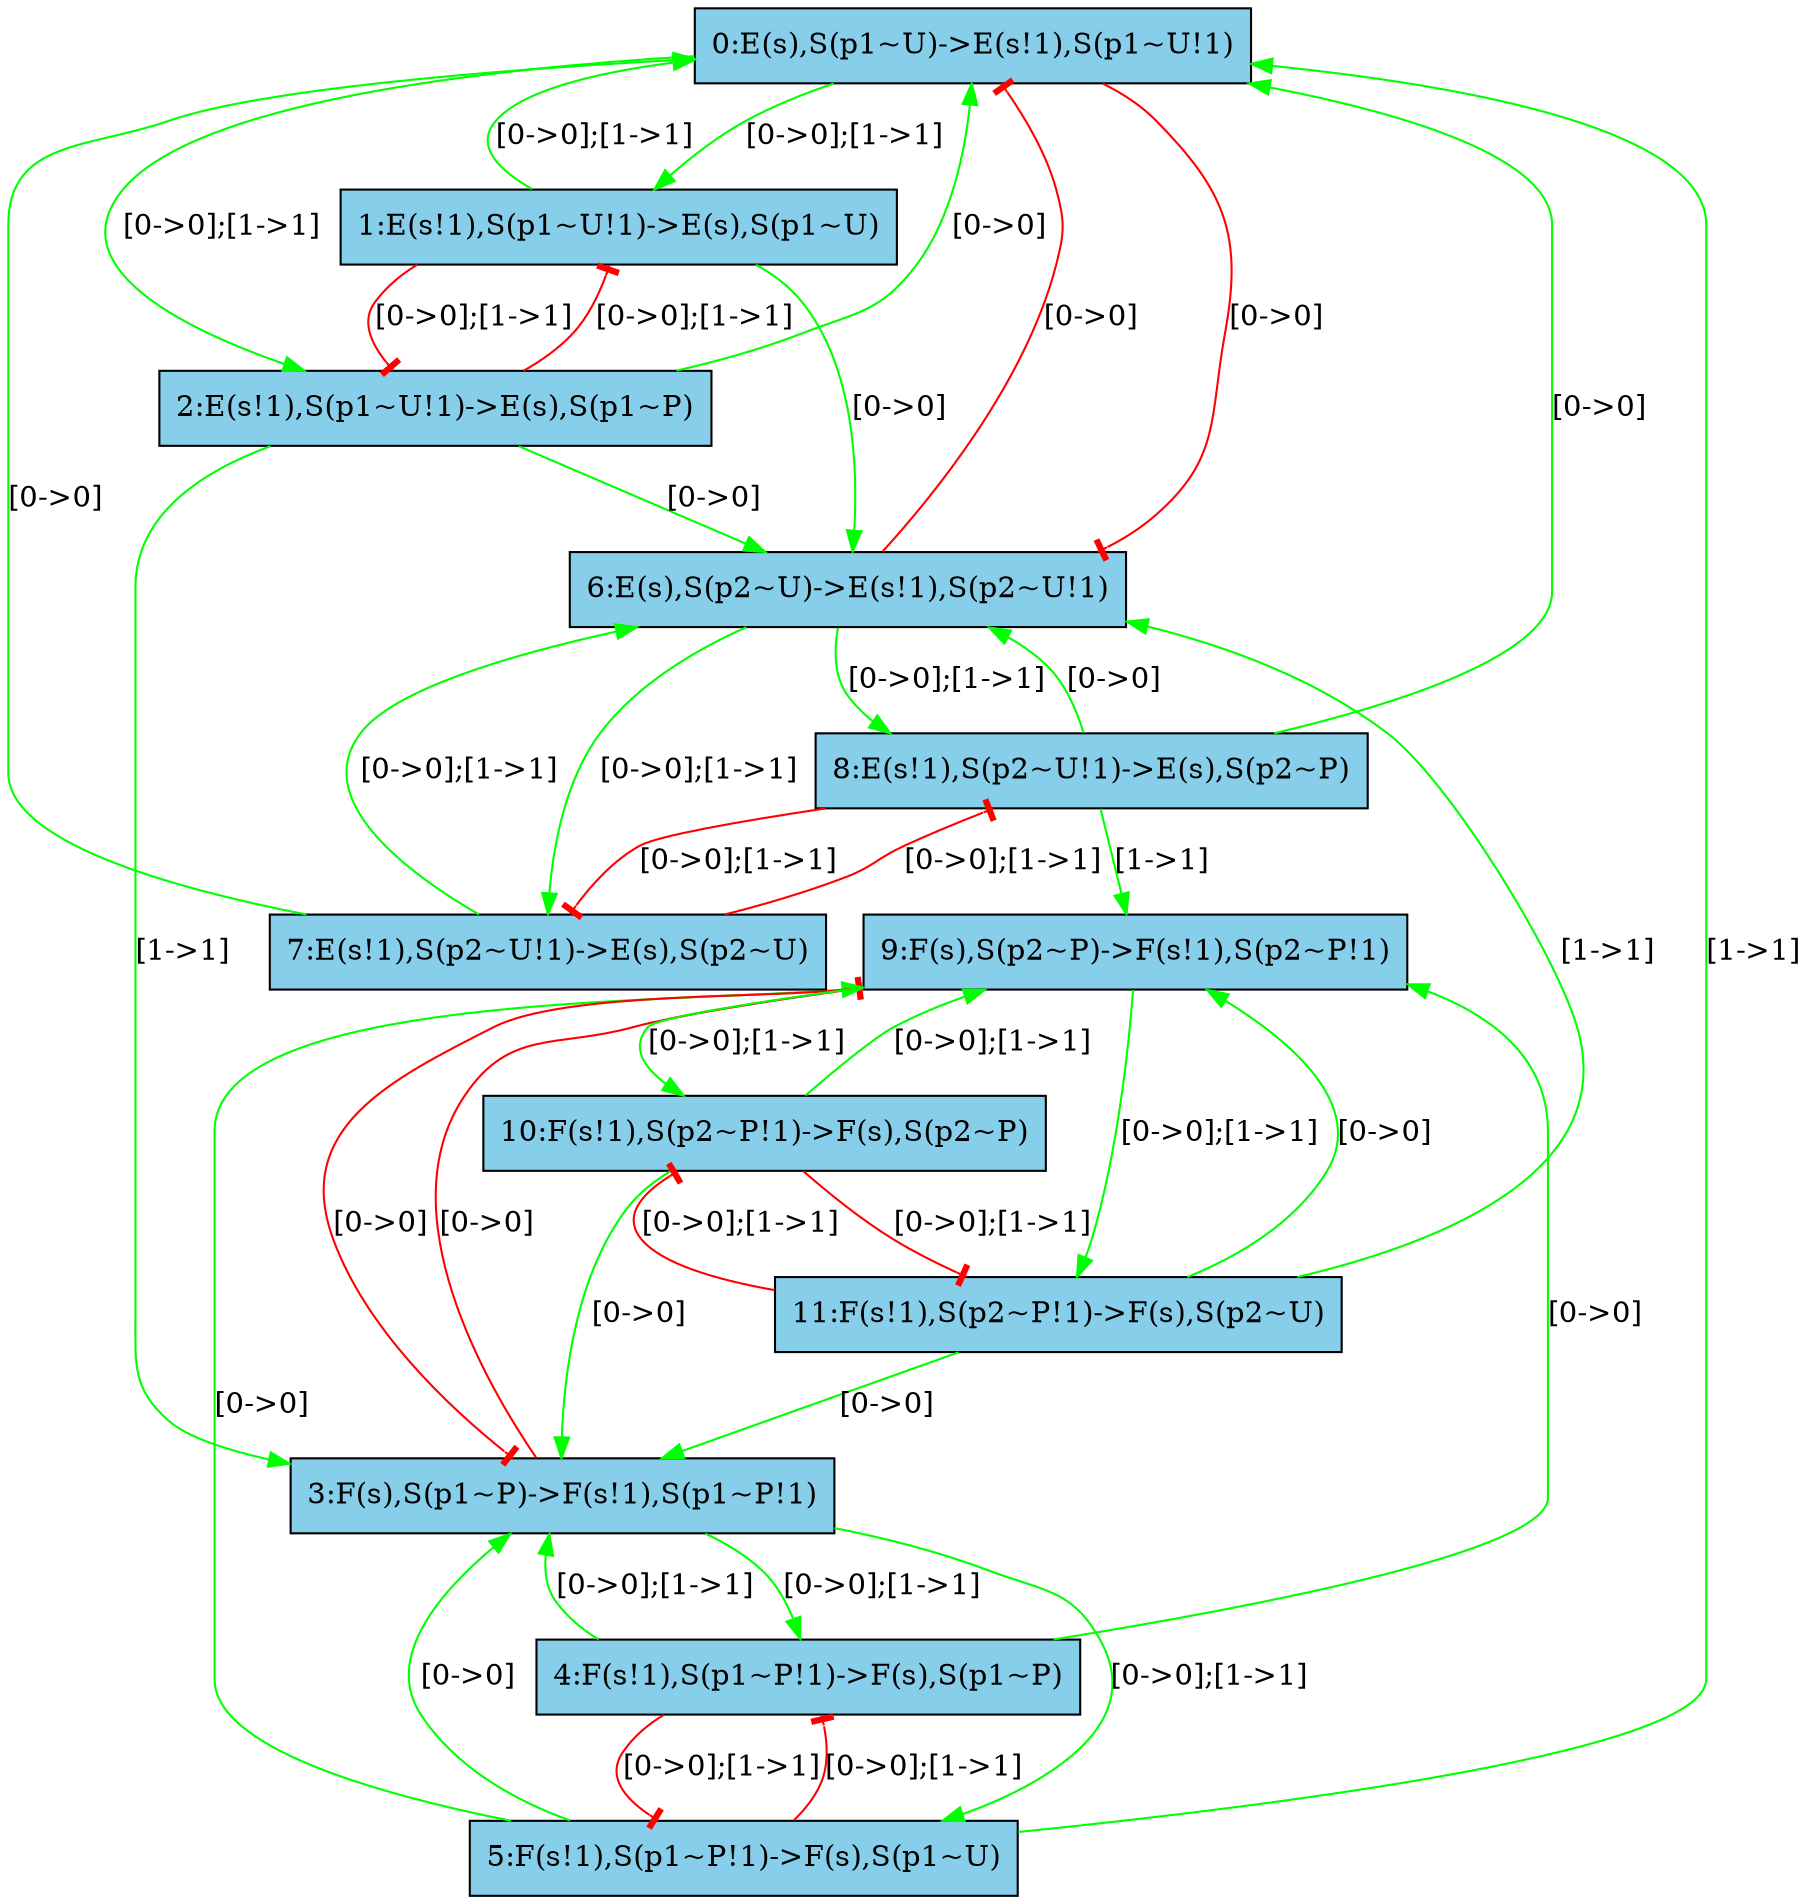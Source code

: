 #This file has been computed by KaSa: a Static Analyzer for Kappa (Kappa Static Analyzer (DomainBased-3009-gd10ca0e-dirty))
#Download sources/binaries at https://github.com/Kappa-Dev/KaSim
#
#Analysis launched at 2017/04/25 16:31:38 (GMT+2) on wf173.di.ens.fr
#Command line is: KaSa e2.ka --compute-symmetries
#
#This file contains the description of the influence map in dot.
#Please use graphviz (http://www.graphviz.org) or OmniGraffle to export it to a PDF
#
digraph G{
"0:E(s),S(p1~U)->E(s!1),S(p1~U!1)" [shape="box" fillcolor="#87ceeb" style=filled];
"1:E(s!1),S(p1~U!1)->E(s),S(p1~U)" [shape="box" fillcolor="#87ceeb" style=filled];
"2:E(s!1),S(p1~U!1)->E(s),S(p1~P)" [shape="box" fillcolor="#87ceeb" style=filled];
"3:F(s),S(p1~P)->F(s!1),S(p1~P!1)" [shape="box" fillcolor="#87ceeb" style=filled];
"4:F(s!1),S(p1~P!1)->F(s),S(p1~P)" [shape="box" fillcolor="#87ceeb" style=filled];
"5:F(s!1),S(p1~P!1)->F(s),S(p1~U)" [shape="box" fillcolor="#87ceeb" style=filled];
"6:E(s),S(p2~U)->E(s!1),S(p2~U!1)" [shape="box" fillcolor="#87ceeb" style=filled];
"7:E(s!1),S(p2~U!1)->E(s),S(p2~U)" [shape="box" fillcolor="#87ceeb" style=filled];
"8:E(s!1),S(p2~U!1)->E(s),S(p2~P)" [shape="box" fillcolor="#87ceeb" style=filled];
"9:F(s),S(p2~P)->F(s!1),S(p2~P!1)" [shape="box" fillcolor="#87ceeb" style=filled];
"10:F(s!1),S(p2~P!1)->F(s),S(p2~P)" [shape="box" fillcolor="#87ceeb" style=filled];
"11:F(s!1),S(p2~P!1)->F(s),S(p2~U)" [shape="box" fillcolor="#87ceeb" style=filled];
"0:E(s),S(p1~U)->E(s!1),S(p1~U!1)" -> "1:E(s!1),S(p1~U!1)->E(s),S(p1~U)" [label="[0->0];[1->1]" color="green"];
"0:E(s),S(p1~U)->E(s!1),S(p1~U!1)" -> "2:E(s!1),S(p1~U!1)->E(s),S(p1~P)" [label="[0->0];[1->1]" color="green"];
"1:E(s!1),S(p1~U!1)->E(s),S(p1~U)" -> "0:E(s),S(p1~U)->E(s!1),S(p1~U!1)" [label="[0->0];[1->1]" color="green"];
"1:E(s!1),S(p1~U!1)->E(s),S(p1~U)" -> "6:E(s),S(p2~U)->E(s!1),S(p2~U!1)" [label="[0->0]" color="green"];
"2:E(s!1),S(p1~U!1)->E(s),S(p1~P)" -> "0:E(s),S(p1~U)->E(s!1),S(p1~U!1)" [label="[0->0]" color="green"];
"2:E(s!1),S(p1~U!1)->E(s),S(p1~P)" -> "3:F(s),S(p1~P)->F(s!1),S(p1~P!1)" [label="[1->1]" color="green"];
"2:E(s!1),S(p1~U!1)->E(s),S(p1~P)" -> "6:E(s),S(p2~U)->E(s!1),S(p2~U!1)" [label="[0->0]" color="green"];
"3:F(s),S(p1~P)->F(s!1),S(p1~P!1)" -> "4:F(s!1),S(p1~P!1)->F(s),S(p1~P)" [label="[0->0];[1->1]" color="green"];
"3:F(s),S(p1~P)->F(s!1),S(p1~P!1)" -> "5:F(s!1),S(p1~P!1)->F(s),S(p1~U)" [label="[0->0];[1->1]" color="green"];
"4:F(s!1),S(p1~P!1)->F(s),S(p1~P)" -> "3:F(s),S(p1~P)->F(s!1),S(p1~P!1)" [label="[0->0];[1->1]" color="green"];
"4:F(s!1),S(p1~P!1)->F(s),S(p1~P)" -> "9:F(s),S(p2~P)->F(s!1),S(p2~P!1)" [label="[0->0]" color="green"];
"5:F(s!1),S(p1~P!1)->F(s),S(p1~U)" -> "0:E(s),S(p1~U)->E(s!1),S(p1~U!1)" [label="[1->1]" color="green"];
"5:F(s!1),S(p1~P!1)->F(s),S(p1~U)" -> "3:F(s),S(p1~P)->F(s!1),S(p1~P!1)" [label="[0->0]" color="green"];
"5:F(s!1),S(p1~P!1)->F(s),S(p1~U)" -> "9:F(s),S(p2~P)->F(s!1),S(p2~P!1)" [label="[0->0]" color="green"];
"6:E(s),S(p2~U)->E(s!1),S(p2~U!1)" -> "7:E(s!1),S(p2~U!1)->E(s),S(p2~U)" [label="[0->0];[1->1]" color="green"];
"6:E(s),S(p2~U)->E(s!1),S(p2~U!1)" -> "8:E(s!1),S(p2~U!1)->E(s),S(p2~P)" [label="[0->0];[1->1]" color="green"];
"7:E(s!1),S(p2~U!1)->E(s),S(p2~U)" -> "0:E(s),S(p1~U)->E(s!1),S(p1~U!1)" [label="[0->0]" color="green"];
"7:E(s!1),S(p2~U!1)->E(s),S(p2~U)" -> "6:E(s),S(p2~U)->E(s!1),S(p2~U!1)" [label="[0->0];[1->1]" color="green"];
"8:E(s!1),S(p2~U!1)->E(s),S(p2~P)" -> "0:E(s),S(p1~U)->E(s!1),S(p1~U!1)" [label="[0->0]" color="green"];
"8:E(s!1),S(p2~U!1)->E(s),S(p2~P)" -> "6:E(s),S(p2~U)->E(s!1),S(p2~U!1)" [label="[0->0]" color="green"];
"8:E(s!1),S(p2~U!1)->E(s),S(p2~P)" -> "9:F(s),S(p2~P)->F(s!1),S(p2~P!1)" [label="[1->1]" color="green"];
"9:F(s),S(p2~P)->F(s!1),S(p2~P!1)" -> "10:F(s!1),S(p2~P!1)->F(s),S(p2~P)" [label="[0->0];[1->1]" color="green"];
"9:F(s),S(p2~P)->F(s!1),S(p2~P!1)" -> "11:F(s!1),S(p2~P!1)->F(s),S(p2~U)" [label="[0->0];[1->1]" color="green"];
"10:F(s!1),S(p2~P!1)->F(s),S(p2~P)" -> "3:F(s),S(p1~P)->F(s!1),S(p1~P!1)" [label="[0->0]" color="green"];
"10:F(s!1),S(p2~P!1)->F(s),S(p2~P)" -> "9:F(s),S(p2~P)->F(s!1),S(p2~P!1)" [label="[0->0];[1->1]" color="green"];
"11:F(s!1),S(p2~P!1)->F(s),S(p2~U)" -> "3:F(s),S(p1~P)->F(s!1),S(p1~P!1)" [label="[0->0]" color="green"];
"11:F(s!1),S(p2~P!1)->F(s),S(p2~U)" -> "6:E(s),S(p2~U)->E(s!1),S(p2~U!1)" [label="[1->1]" color="green"];
"11:F(s!1),S(p2~P!1)->F(s),S(p2~U)" -> "9:F(s),S(p2~P)->F(s!1),S(p2~P!1)" [label="[0->0]" color="green"];
"0:E(s),S(p1~U)->E(s!1),S(p1~U!1)" -> "6:E(s),S(p2~U)->E(s!1),S(p2~U!1)" [label="[0->0]" color="red" arrowhead="tee"];
"1:E(s!1),S(p1~U!1)->E(s),S(p1~U)" -> "2:E(s!1),S(p1~U!1)->E(s),S(p1~P)" [label="[0->0];[1->1]" color="red" arrowhead="tee"];
"2:E(s!1),S(p1~U!1)->E(s),S(p1~P)" -> "1:E(s!1),S(p1~U!1)->E(s),S(p1~U)" [label="[0->0];[1->1]" color="red" arrowhead="tee"];
"3:F(s),S(p1~P)->F(s!1),S(p1~P!1)" -> "9:F(s),S(p2~P)->F(s!1),S(p2~P!1)" [label="[0->0]" color="red" arrowhead="tee"];
"4:F(s!1),S(p1~P!1)->F(s),S(p1~P)" -> "5:F(s!1),S(p1~P!1)->F(s),S(p1~U)" [label="[0->0];[1->1]" color="red" arrowhead="tee"];
"5:F(s!1),S(p1~P!1)->F(s),S(p1~U)" -> "4:F(s!1),S(p1~P!1)->F(s),S(p1~P)" [label="[0->0];[1->1]" color="red" arrowhead="tee"];
"6:E(s),S(p2~U)->E(s!1),S(p2~U!1)" -> "0:E(s),S(p1~U)->E(s!1),S(p1~U!1)" [label="[0->0]" color="red" arrowhead="tee"];
"7:E(s!1),S(p2~U!1)->E(s),S(p2~U)" -> "8:E(s!1),S(p2~U!1)->E(s),S(p2~P)" [label="[0->0];[1->1]" color="red" arrowhead="tee"];
"8:E(s!1),S(p2~U!1)->E(s),S(p2~P)" -> "7:E(s!1),S(p2~U!1)->E(s),S(p2~U)" [label="[0->0];[1->1]" color="red" arrowhead="tee"];
"9:F(s),S(p2~P)->F(s!1),S(p2~P!1)" -> "3:F(s),S(p1~P)->F(s!1),S(p1~P!1)" [label="[0->0]" color="red" arrowhead="tee"];
"10:F(s!1),S(p2~P!1)->F(s),S(p2~P)" -> "11:F(s!1),S(p2~P!1)->F(s),S(p2~U)" [label="[0->0];[1->1]" color="red" arrowhead="tee"];
"11:F(s!1),S(p2~P!1)->F(s),S(p2~U)" -> "10:F(s!1),S(p2~P!1)->F(s),S(p2~P)" [label="[0->0];[1->1]" color="red" arrowhead="tee"];
}

